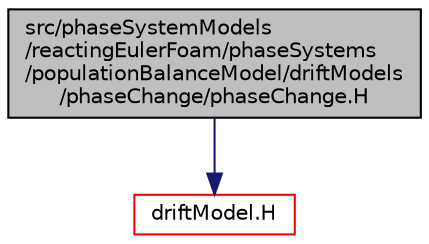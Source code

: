 digraph "src/phaseSystemModels/reactingEulerFoam/phaseSystems/populationBalanceModel/driftModels/phaseChange/phaseChange.H"
{
  bgcolor="transparent";
  edge [fontname="Helvetica",fontsize="10",labelfontname="Helvetica",labelfontsize="10"];
  node [fontname="Helvetica",fontsize="10",shape=record];
  Node1 [label="src/phaseSystemModels\l/reactingEulerFoam/phaseSystems\l/populationBalanceModel/driftModels\l/phaseChange/phaseChange.H",height=0.2,width=0.4,color="black", fillcolor="grey75", style="filled" fontcolor="black"];
  Node1 -> Node2 [color="midnightblue",fontsize="10",style="solid",fontname="Helvetica"];
  Node2 [label="driftModel.H",height=0.2,width=0.4,color="red",URL="$driftModel_8H.html"];
}
